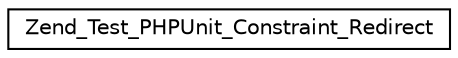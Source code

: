 digraph G
{
  edge [fontname="Helvetica",fontsize="10",labelfontname="Helvetica",labelfontsize="10"];
  node [fontname="Helvetica",fontsize="10",shape=record];
  rankdir="LR";
  Node1 [label="Zend_Test_PHPUnit_Constraint_Redirect",height=0.2,width=0.4,color="black", fillcolor="white", style="filled",URL="$class_zend___test___p_h_p_unit___constraint___redirect.html"];
}

